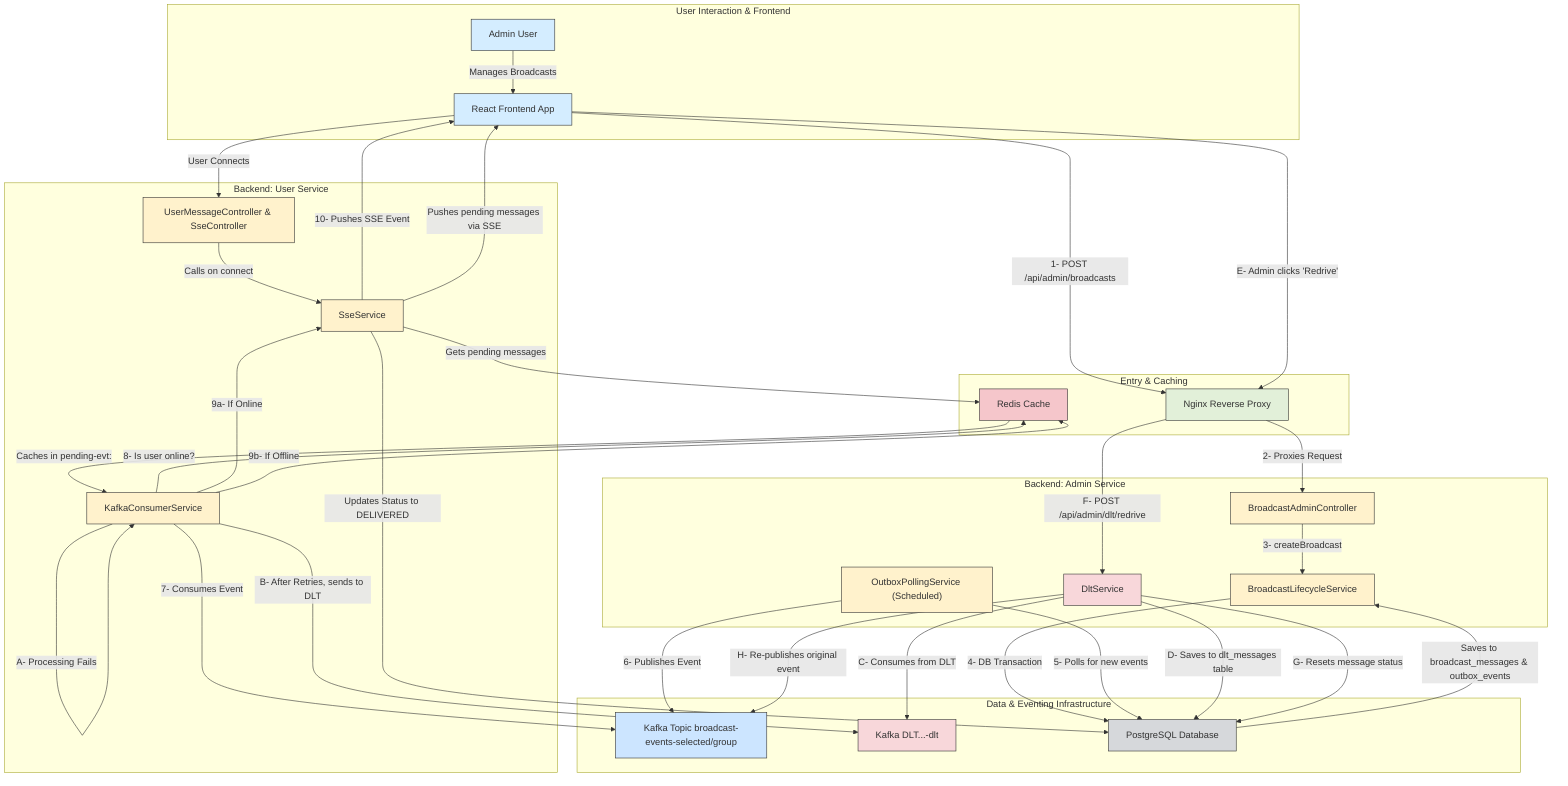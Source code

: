 graph TD
    subgraph "User Interaction & Frontend"
        AdminUser[Admin User]
        UI[React Frontend App]
        AdminUser -- Manages Broadcasts --> UI
    end

    subgraph "Entry & Caching"
        Nginx[Nginx Reverse Proxy]
        Redis[Redis Cache]
    end

    subgraph "Backend: Admin Service"
        AdminController[BroadcastAdminController]
        LifecycleService[BroadcastLifecycleService]
        DltService[DltService]
        OutboxPoller["OutboxPollingService (Scheduled)"]
    end

    subgraph "Backend: User Service"
        UserController[UserMessageController & SseController]
        KafkaConsumer[KafkaConsumerService]
        SseService[SseService]
    end

    subgraph "Data & Eventing Infrastructure"
        KafkaTopic[Kafka Topic broadcast-events-selected/group]
        KafkaDLT[Kafka DLT...-dlt]
        Postgres[PostgreSQL Database]
    end

    %% Styles
    style AdminUser fill:#d4edff,stroke:#333
    style UI fill:#d4edff,stroke:#333
    style Nginx fill:#e2f0d9,stroke:#333
    style AdminController fill:#fff2cc,stroke:#333
    style LifecycleService fill:#fff2cc,stroke:#333
    style DltService fill:#f8d7da,stroke:#333
    style OutboxPoller fill:#fff2cc,stroke:#333
    style UserController fill:#fff2cc,stroke:#333
    style KafkaConsumer fill:#fff2cc,stroke:#333
    style SseService fill:#fff2cc,stroke:#333
    style Postgres fill:#d6d8db,stroke:#333
    style Redis fill:#f5c6cb,stroke:#333
    style KafkaTopic fill:#cce5ff,stroke:#333
    style KafkaDLT fill:#f8d7da,stroke:#333


    %% Happy Path: Broadcast Creation and Delivery
    UI -- 1- POST /api/admin/broadcasts --> Nginx
    Nginx -- 2- Proxies Request --> AdminController
    AdminController -- 3- createBroadcast --> LifecycleService
    LifecycleService -- "4- DB Transaction" --> Postgres
    Postgres -- "Saves to broadcast_messages & outbox_events" --> LifecycleService
    OutboxPoller -- 5- Polls for new events --> Postgres
    OutboxPoller -- 6- Publishes Event --> KafkaTopic
    KafkaConsumer -- 7- Consumes Event --> KafkaTopic
    KafkaConsumer -- 8- Is user online? --> Redis
    KafkaConsumer -- 9a- If Online --> SseService
    SseService -- "10- Pushes SSE Event" --> UI
    SseService -- "Updates Status to DELIVERED" --> Postgres
    KafkaConsumer -- 9b- If Offline --> Redis
    Redis -- "Caches in pending-evt:<userId>" --> KafkaConsumer
    
    %% User Reconnection Path
    UI -- "User Connects" --> UserController
    UserController -- "Calls on connect" --> SseService
    SseService -- "Gets pending messages" --> Redis
    SseService -- "Pushes pending messages via SSE" --> UI

    %% DLT Path: Failure and Redrive
    KafkaConsumer -- "A- Processing Fails" --> KafkaConsumer
    KafkaConsumer -- "B- After Retries, sends to DLT" --> KafkaDLT
    DltService -- "C- Consumes from DLT" --> KafkaDLT
    DltService -- "D- Saves to dlt_messages table" --> Postgres
    UI -- "E- Admin clicks 'Redrive'" --> Nginx
    Nginx -- "F- POST /api/admin/dlt/redrive" --> DltService
    DltService -- "G- Resets message status" --> Postgres
    DltService -- "H- Re-publishes original event" --> KafkaTopic